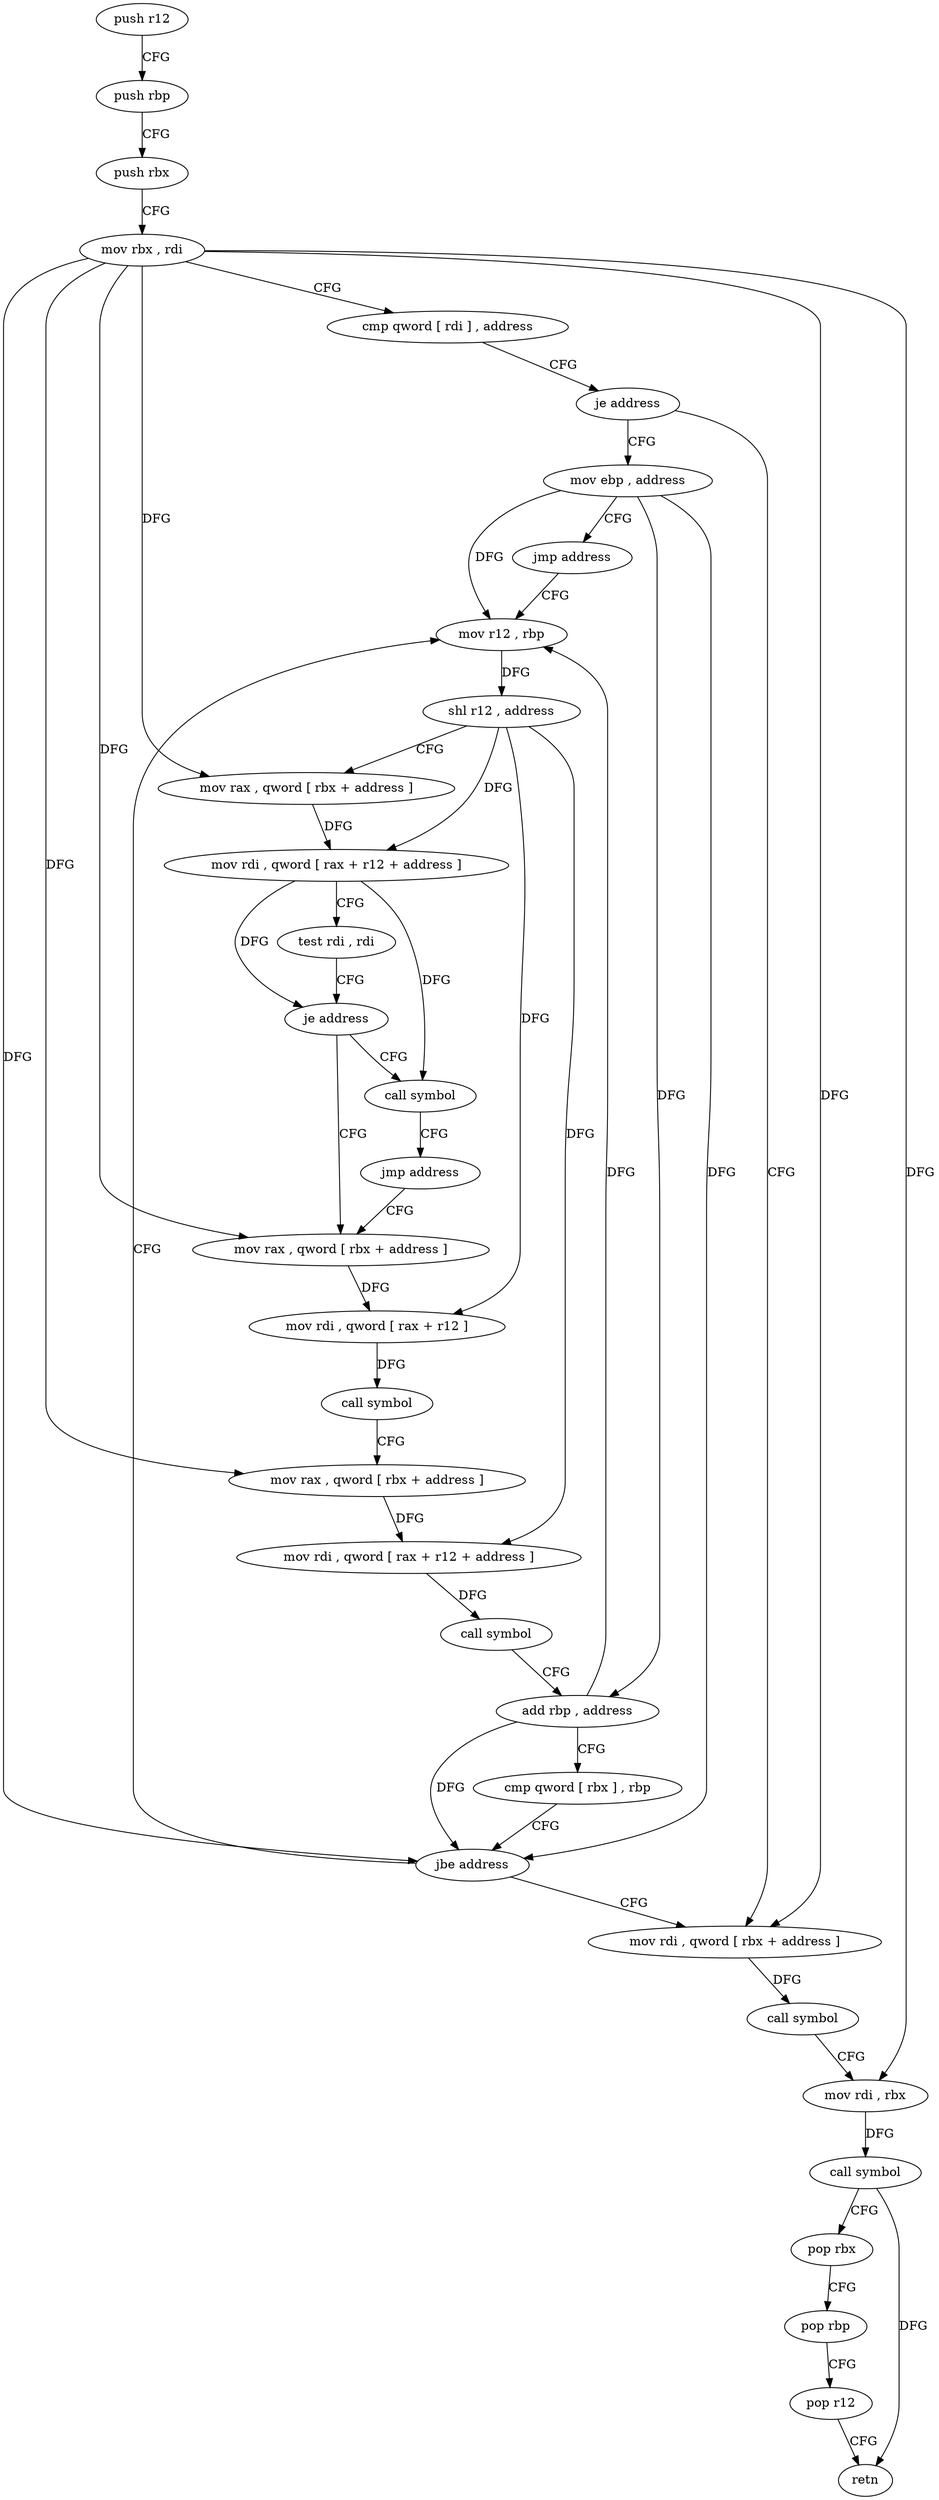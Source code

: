 digraph "func" {
"152472" [label = "push r12" ]
"152474" [label = "push rbp" ]
"152475" [label = "push rbx" ]
"152476" [label = "mov rbx , rdi" ]
"152479" [label = "cmp qword [ rdi ] , address" ]
"152483" [label = "je address" ]
"152556" [label = "mov rdi , qword [ rbx + address ]" ]
"152485" [label = "mov ebp , address" ]
"152560" [label = "call symbol" ]
"152565" [label = "mov rdi , rbx" ]
"152568" [label = "call symbol" ]
"152573" [label = "pop rbx" ]
"152574" [label = "pop rbp" ]
"152575" [label = "pop r12" ]
"152577" [label = "retn" ]
"152490" [label = "jmp address" ]
"152528" [label = "mov r12 , rbp" ]
"152531" [label = "shl r12 , address" ]
"152535" [label = "mov rax , qword [ rbx + address ]" ]
"152539" [label = "mov rdi , qword [ rax + r12 + address ]" ]
"152544" [label = "test rdi , rdi" ]
"152547" [label = "je address" ]
"152492" [label = "mov rax , qword [ rbx + address ]" ]
"152549" [label = "call symbol" ]
"152496" [label = "mov rdi , qword [ rax + r12 ]" ]
"152500" [label = "call symbol" ]
"152505" [label = "mov rax , qword [ rbx + address ]" ]
"152509" [label = "mov rdi , qword [ rax + r12 + address ]" ]
"152514" [label = "call symbol" ]
"152519" [label = "add rbp , address" ]
"152523" [label = "cmp qword [ rbx ] , rbp" ]
"152526" [label = "jbe address" ]
"152554" [label = "jmp address" ]
"152472" -> "152474" [ label = "CFG" ]
"152474" -> "152475" [ label = "CFG" ]
"152475" -> "152476" [ label = "CFG" ]
"152476" -> "152479" [ label = "CFG" ]
"152476" -> "152556" [ label = "DFG" ]
"152476" -> "152565" [ label = "DFG" ]
"152476" -> "152535" [ label = "DFG" ]
"152476" -> "152492" [ label = "DFG" ]
"152476" -> "152505" [ label = "DFG" ]
"152476" -> "152526" [ label = "DFG" ]
"152479" -> "152483" [ label = "CFG" ]
"152483" -> "152556" [ label = "CFG" ]
"152483" -> "152485" [ label = "CFG" ]
"152556" -> "152560" [ label = "DFG" ]
"152485" -> "152490" [ label = "CFG" ]
"152485" -> "152528" [ label = "DFG" ]
"152485" -> "152519" [ label = "DFG" ]
"152485" -> "152526" [ label = "DFG" ]
"152560" -> "152565" [ label = "CFG" ]
"152565" -> "152568" [ label = "DFG" ]
"152568" -> "152573" [ label = "CFG" ]
"152568" -> "152577" [ label = "DFG" ]
"152573" -> "152574" [ label = "CFG" ]
"152574" -> "152575" [ label = "CFG" ]
"152575" -> "152577" [ label = "CFG" ]
"152490" -> "152528" [ label = "CFG" ]
"152528" -> "152531" [ label = "DFG" ]
"152531" -> "152535" [ label = "CFG" ]
"152531" -> "152539" [ label = "DFG" ]
"152531" -> "152496" [ label = "DFG" ]
"152531" -> "152509" [ label = "DFG" ]
"152535" -> "152539" [ label = "DFG" ]
"152539" -> "152544" [ label = "CFG" ]
"152539" -> "152547" [ label = "DFG" ]
"152539" -> "152549" [ label = "DFG" ]
"152544" -> "152547" [ label = "CFG" ]
"152547" -> "152492" [ label = "CFG" ]
"152547" -> "152549" [ label = "CFG" ]
"152492" -> "152496" [ label = "DFG" ]
"152549" -> "152554" [ label = "CFG" ]
"152496" -> "152500" [ label = "DFG" ]
"152500" -> "152505" [ label = "CFG" ]
"152505" -> "152509" [ label = "DFG" ]
"152509" -> "152514" [ label = "DFG" ]
"152514" -> "152519" [ label = "CFG" ]
"152519" -> "152523" [ label = "CFG" ]
"152519" -> "152528" [ label = "DFG" ]
"152519" -> "152526" [ label = "DFG" ]
"152523" -> "152526" [ label = "CFG" ]
"152526" -> "152556" [ label = "CFG" ]
"152526" -> "152528" [ label = "CFG" ]
"152554" -> "152492" [ label = "CFG" ]
}
